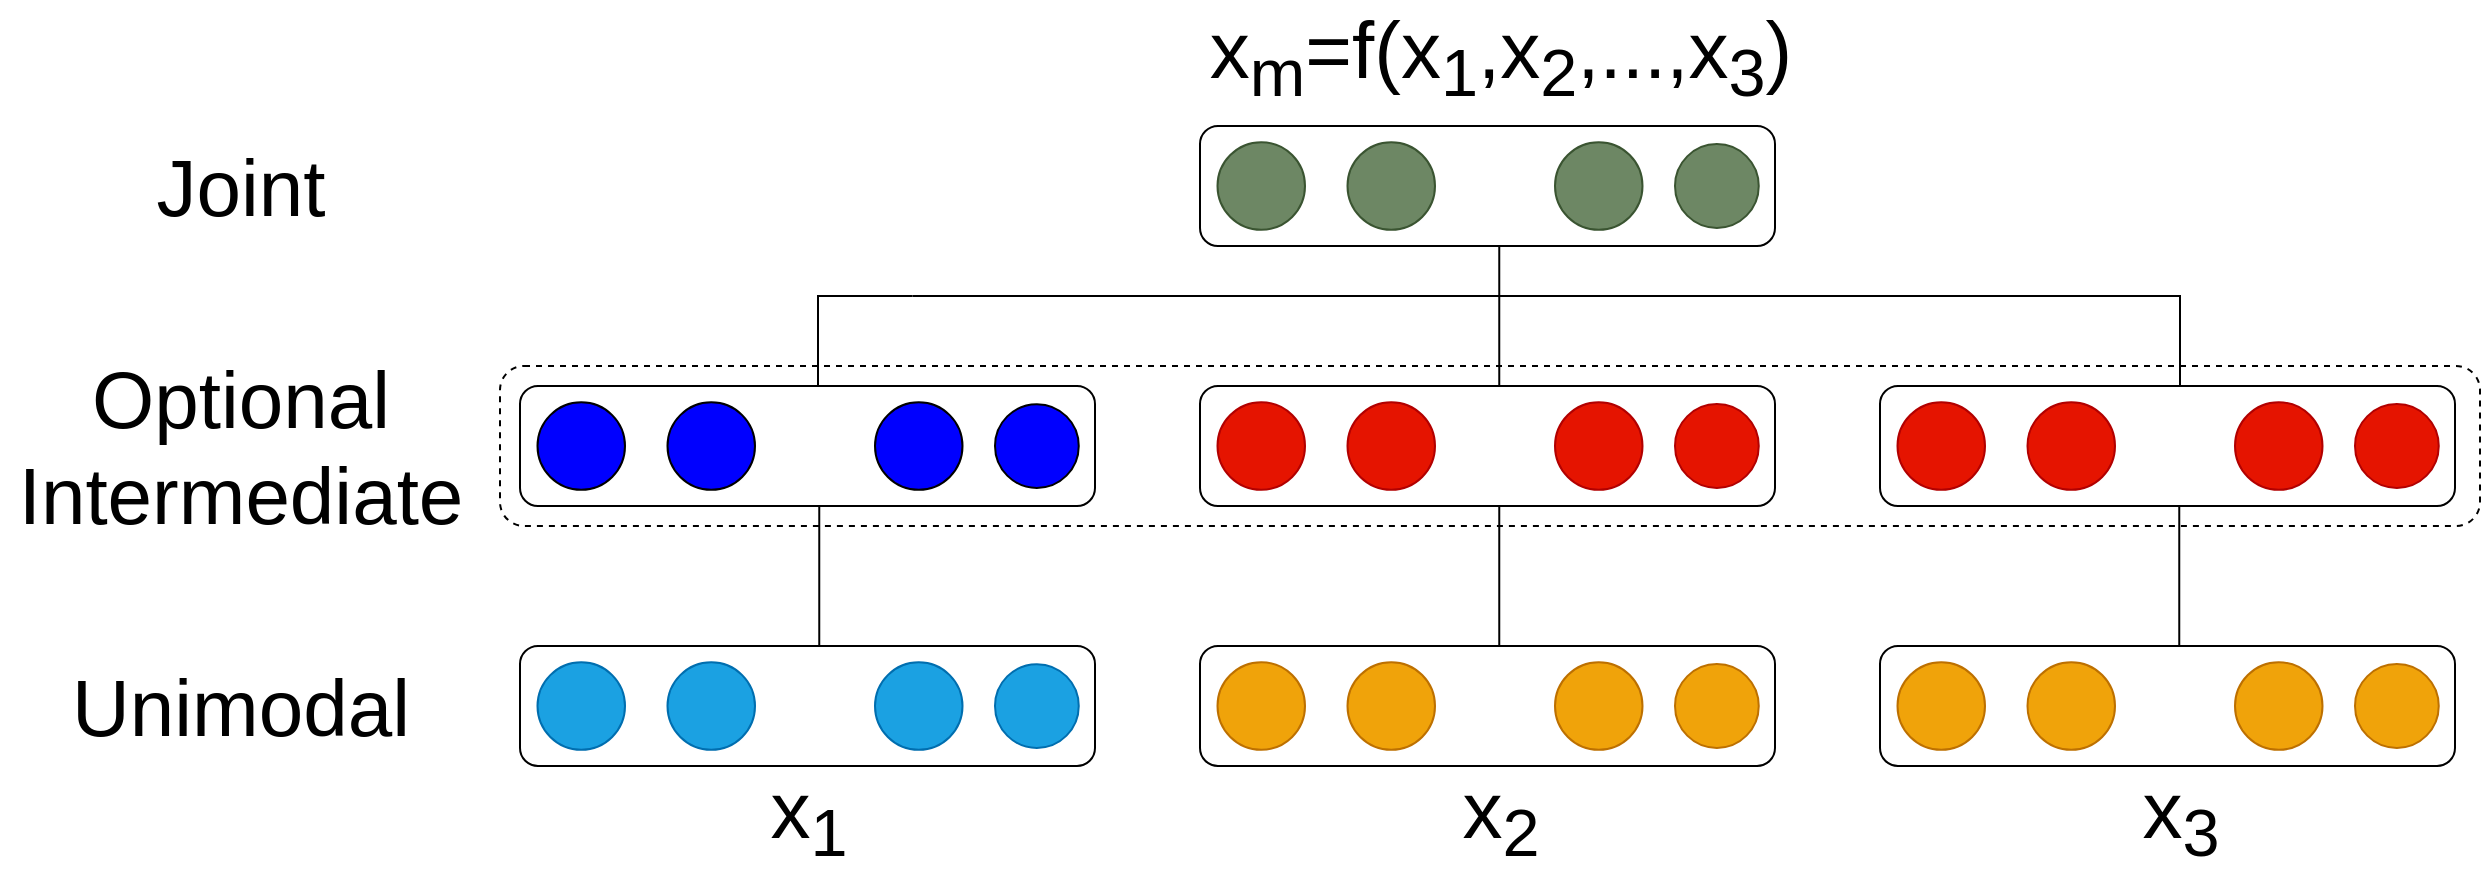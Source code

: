 <mxfile version="13.6.10" type="device"><diagram id="prtHgNgQTEPvFCAcTncT" name="Page-1"><mxGraphModel dx="2425.5" dy="2341.5" grid="1" gridSize="10" guides="1" tooltips="1" connect="1" arrows="0" fold="1" page="1" pageScale="1.5" pageWidth="827" pageHeight="1169" math="1" shadow="0"><root><mxCell id="0"/><mxCell id="1" parent="0"/><mxCell id="TjanTtP_xBQP6yGw44zn-1" value="" style="rounded=1;whiteSpace=wrap;html=1;fillColor=none;" vertex="1" parent="1"><mxGeometry x="240" y="40" width="287.5" height="60" as="geometry"/></mxCell><mxCell id="TjanTtP_xBQP6yGw44zn-4" value="" style="ellipse;whiteSpace=wrap;html=1;aspect=fixed;fillColor=#6d8764;strokeColor=#3A5431;fontColor=#ffffff;" vertex="1" parent="1"><mxGeometry x="248.75" y="48.13" width="43.75" height="43.75" as="geometry"/></mxCell><mxCell id="TjanTtP_xBQP6yGw44zn-17" value="" style="shape=image;html=1;verticalAlign=top;verticalLabelPosition=bottom;labelBackgroundColor=#ffffff;imageAspect=0;aspect=fixed;image=https://cdn2.iconfinder.com/data/icons/pinpoint-interface/48/dots-128.png;fillColor=#FF0000;" vertex="1" parent="1"><mxGeometry x="372.5" y="52.88" width="34.25" height="34.25" as="geometry"/></mxCell><mxCell id="TjanTtP_xBQP6yGw44zn-24" value="" style="ellipse;whiteSpace=wrap;html=1;aspect=fixed;fillColor=#6d8764;strokeColor=#3A5431;fontColor=#ffffff;" vertex="1" parent="1"><mxGeometry x="313.75" y="48.13" width="43.75" height="43.75" as="geometry"/></mxCell><mxCell id="TjanTtP_xBQP6yGw44zn-25" value="" style="ellipse;whiteSpace=wrap;html=1;aspect=fixed;fillColor=#6d8764;strokeColor=#3A5431;fontColor=#ffffff;" vertex="1" parent="1"><mxGeometry x="417.5" y="48.13" width="43.75" height="43.75" as="geometry"/></mxCell><mxCell id="TjanTtP_xBQP6yGw44zn-26" value="" style="ellipse;whiteSpace=wrap;html=1;aspect=fixed;fillColor=#6d8764;strokeColor=#3A5431;fontColor=#ffffff;" vertex="1" parent="1"><mxGeometry x="477.5" y="49.06" width="41.88" height="41.88" as="geometry"/></mxCell><mxCell id="TjanTtP_xBQP6yGw44zn-27" value="" style="rounded=1;whiteSpace=wrap;html=1;fillColor=none;dashed=1;" vertex="1" parent="1"><mxGeometry x="-110" y="160" width="990" height="80" as="geometry"/></mxCell><mxCell id="TjanTtP_xBQP6yGw44zn-40" value="" style="rounded=1;whiteSpace=wrap;html=1;fillColor=none;" vertex="1" parent="1"><mxGeometry x="240" y="170" width="287.5" height="60" as="geometry"/></mxCell><mxCell id="TjanTtP_xBQP6yGw44zn-41" value="" style="ellipse;whiteSpace=wrap;html=1;aspect=fixed;fillColor=#e51400;strokeColor=#B20000;fontColor=#ffffff;" vertex="1" parent="1"><mxGeometry x="248.75" y="178.13" width="43.75" height="43.75" as="geometry"/></mxCell><mxCell id="TjanTtP_xBQP6yGw44zn-42" value="" style="shape=image;html=1;verticalAlign=top;verticalLabelPosition=bottom;labelBackgroundColor=#ffffff;imageAspect=0;aspect=fixed;image=https://cdn2.iconfinder.com/data/icons/pinpoint-interface/48/dots-128.png;fillColor=#FF0000;" vertex="1" parent="1"><mxGeometry x="372.5" y="182.88" width="34.25" height="34.25" as="geometry"/></mxCell><mxCell id="TjanTtP_xBQP6yGw44zn-43" value="" style="ellipse;whiteSpace=wrap;html=1;aspect=fixed;fillColor=#e51400;strokeColor=#B20000;fontColor=#ffffff;" vertex="1" parent="1"><mxGeometry x="313.75" y="178.13" width="43.75" height="43.75" as="geometry"/></mxCell><mxCell id="TjanTtP_xBQP6yGw44zn-44" value="" style="ellipse;whiteSpace=wrap;html=1;aspect=fixed;fillColor=#e51400;strokeColor=#B20000;fontColor=#ffffff;" vertex="1" parent="1"><mxGeometry x="417.5" y="178.13" width="43.75" height="43.75" as="geometry"/></mxCell><mxCell id="TjanTtP_xBQP6yGw44zn-45" value="" style="ellipse;whiteSpace=wrap;html=1;aspect=fixed;fillColor=#e51400;strokeColor=#B20000;fontColor=#ffffff;" vertex="1" parent="1"><mxGeometry x="477.5" y="179.06" width="41.88" height="41.88" as="geometry"/></mxCell><mxCell id="TjanTtP_xBQP6yGw44zn-46" value="" style="rounded=1;whiteSpace=wrap;html=1;fillColor=none;" vertex="1" parent="1"><mxGeometry x="580" y="170" width="287.5" height="60" as="geometry"/></mxCell><mxCell id="TjanTtP_xBQP6yGw44zn-47" value="" style="ellipse;whiteSpace=wrap;html=1;aspect=fixed;fillColor=#e51400;strokeColor=#B20000;fontColor=#ffffff;" vertex="1" parent="1"><mxGeometry x="588.75" y="178.13" width="43.75" height="43.75" as="geometry"/></mxCell><mxCell id="TjanTtP_xBQP6yGw44zn-48" value="" style="shape=image;html=1;verticalAlign=top;verticalLabelPosition=bottom;labelBackgroundColor=#ffffff;imageAspect=0;aspect=fixed;image=https://cdn2.iconfinder.com/data/icons/pinpoint-interface/48/dots-128.png;fillColor=#FF0000;" vertex="1" parent="1"><mxGeometry x="712.5" y="182.88" width="34.25" height="34.25" as="geometry"/></mxCell><mxCell id="TjanTtP_xBQP6yGw44zn-49" value="" style="ellipse;whiteSpace=wrap;html=1;aspect=fixed;fillColor=#e51400;strokeColor=#B20000;fontColor=#ffffff;" vertex="1" parent="1"><mxGeometry x="653.75" y="178.13" width="43.75" height="43.75" as="geometry"/></mxCell><mxCell id="TjanTtP_xBQP6yGw44zn-50" value="" style="ellipse;whiteSpace=wrap;html=1;aspect=fixed;fillColor=#e51400;strokeColor=#B20000;fontColor=#ffffff;" vertex="1" parent="1"><mxGeometry x="757.5" y="178.13" width="43.75" height="43.75" as="geometry"/></mxCell><mxCell id="TjanTtP_xBQP6yGw44zn-51" value="" style="ellipse;whiteSpace=wrap;html=1;aspect=fixed;fillColor=#e51400;strokeColor=#B20000;fontColor=#ffffff;" vertex="1" parent="1"><mxGeometry x="817.5" y="179.06" width="41.88" height="41.88" as="geometry"/></mxCell><mxCell id="TjanTtP_xBQP6yGw44zn-58" value="" style="rounded=1;whiteSpace=wrap;html=1;fillColor=none;" vertex="1" parent="1"><mxGeometry x="-100" y="170.01" width="287.5" height="60" as="geometry"/></mxCell><mxCell id="TjanTtP_xBQP6yGw44zn-59" value="" style="ellipse;whiteSpace=wrap;html=1;aspect=fixed;fillColor=#0000FF;" vertex="1" parent="1"><mxGeometry x="-91.25" y="178.14" width="43.75" height="43.75" as="geometry"/></mxCell><mxCell id="TjanTtP_xBQP6yGw44zn-60" value="" style="shape=image;html=1;verticalAlign=top;verticalLabelPosition=bottom;labelBackgroundColor=#ffffff;imageAspect=0;aspect=fixed;image=https://cdn2.iconfinder.com/data/icons/pinpoint-interface/48/dots-128.png;fillColor=#FF0000;" vertex="1" parent="1"><mxGeometry x="32.5" y="182.89" width="34.25" height="34.25" as="geometry"/></mxCell><mxCell id="TjanTtP_xBQP6yGw44zn-61" value="" style="ellipse;whiteSpace=wrap;html=1;aspect=fixed;fillColor=#0000FF;" vertex="1" parent="1"><mxGeometry x="-26.25" y="178.14" width="43.75" height="43.75" as="geometry"/></mxCell><mxCell id="TjanTtP_xBQP6yGw44zn-62" value="" style="ellipse;whiteSpace=wrap;html=1;aspect=fixed;fillColor=#0000FF;" vertex="1" parent="1"><mxGeometry x="77.5" y="178.14" width="43.75" height="43.75" as="geometry"/></mxCell><mxCell id="TjanTtP_xBQP6yGw44zn-63" value="" style="ellipse;whiteSpace=wrap;html=1;aspect=fixed;fillColor=#0000FF;" vertex="1" parent="1"><mxGeometry x="137.5" y="179.07" width="41.88" height="41.88" as="geometry"/></mxCell><mxCell id="TjanTtP_xBQP6yGw44zn-155" value="" style="rounded=1;whiteSpace=wrap;html=1;fillColor=none;" vertex="1" parent="1"><mxGeometry x="240" y="300" width="287.5" height="60" as="geometry"/></mxCell><mxCell id="TjanTtP_xBQP6yGw44zn-156" value="" style="ellipse;whiteSpace=wrap;html=1;aspect=fixed;fillColor=#f0a30a;strokeColor=#BD7000;fontColor=#ffffff;" vertex="1" parent="1"><mxGeometry x="248.75" y="308.13" width="43.75" height="43.75" as="geometry"/></mxCell><mxCell id="TjanTtP_xBQP6yGw44zn-157" value="" style="shape=image;html=1;verticalAlign=top;verticalLabelPosition=bottom;labelBackgroundColor=#ffffff;imageAspect=0;aspect=fixed;image=https://cdn2.iconfinder.com/data/icons/pinpoint-interface/48/dots-128.png;fillColor=#FF0000;" vertex="1" parent="1"><mxGeometry x="372.5" y="312.88" width="34.25" height="34.25" as="geometry"/></mxCell><mxCell id="TjanTtP_xBQP6yGw44zn-158" value="" style="ellipse;whiteSpace=wrap;html=1;aspect=fixed;fillColor=#f0a30a;strokeColor=#BD7000;fontColor=#ffffff;" vertex="1" parent="1"><mxGeometry x="313.75" y="308.13" width="43.75" height="43.75" as="geometry"/></mxCell><mxCell id="TjanTtP_xBQP6yGw44zn-159" value="" style="ellipse;whiteSpace=wrap;html=1;aspect=fixed;fillColor=#f0a30a;strokeColor=#BD7000;fontColor=#ffffff;" vertex="1" parent="1"><mxGeometry x="417.5" y="308.13" width="43.75" height="43.75" as="geometry"/></mxCell><mxCell id="TjanTtP_xBQP6yGw44zn-160" value="" style="ellipse;whiteSpace=wrap;html=1;aspect=fixed;fillColor=#f0a30a;strokeColor=#BD7000;fontColor=#ffffff;" vertex="1" parent="1"><mxGeometry x="477.5" y="309.06" width="41.88" height="41.88" as="geometry"/></mxCell><mxCell id="TjanTtP_xBQP6yGw44zn-161" value="" style="rounded=1;whiteSpace=wrap;html=1;fillColor=none;" vertex="1" parent="1"><mxGeometry x="580" y="300" width="287.5" height="60" as="geometry"/></mxCell><mxCell id="TjanTtP_xBQP6yGw44zn-162" value="" style="ellipse;whiteSpace=wrap;html=1;aspect=fixed;fillColor=#f0a30a;strokeColor=#BD7000;fontColor=#ffffff;" vertex="1" parent="1"><mxGeometry x="588.75" y="308.13" width="43.75" height="43.75" as="geometry"/></mxCell><mxCell id="TjanTtP_xBQP6yGw44zn-163" value="" style="shape=image;html=1;verticalAlign=top;verticalLabelPosition=bottom;labelBackgroundColor=#ffffff;imageAspect=0;aspect=fixed;image=https://cdn2.iconfinder.com/data/icons/pinpoint-interface/48/dots-128.png;fillColor=#FF0000;" vertex="1" parent="1"><mxGeometry x="712.5" y="312.88" width="34.25" height="34.25" as="geometry"/></mxCell><mxCell id="TjanTtP_xBQP6yGw44zn-164" value="" style="ellipse;whiteSpace=wrap;html=1;aspect=fixed;fillColor=#f0a30a;strokeColor=#BD7000;fontColor=#ffffff;" vertex="1" parent="1"><mxGeometry x="653.75" y="308.13" width="43.75" height="43.75" as="geometry"/></mxCell><mxCell id="TjanTtP_xBQP6yGw44zn-165" value="" style="ellipse;whiteSpace=wrap;html=1;aspect=fixed;fillColor=#f0a30a;strokeColor=#BD7000;fontColor=#ffffff;" vertex="1" parent="1"><mxGeometry x="757.5" y="308.13" width="43.75" height="43.75" as="geometry"/></mxCell><mxCell id="TjanTtP_xBQP6yGw44zn-166" value="" style="ellipse;whiteSpace=wrap;html=1;aspect=fixed;fillColor=#f0a30a;strokeColor=#BD7000;fontColor=#ffffff;" vertex="1" parent="1"><mxGeometry x="817.5" y="309.06" width="41.88" height="41.88" as="geometry"/></mxCell><mxCell id="TjanTtP_xBQP6yGw44zn-167" value="" style="rounded=1;whiteSpace=wrap;html=1;fillColor=none;" vertex="1" parent="1"><mxGeometry x="-100" y="300.01" width="287.5" height="60" as="geometry"/></mxCell><mxCell id="TjanTtP_xBQP6yGw44zn-168" value="" style="ellipse;whiteSpace=wrap;html=1;aspect=fixed;fillColor=#1ba1e2;strokeColor=#006EAF;fontColor=#ffffff;" vertex="1" parent="1"><mxGeometry x="-91.25" y="308.14" width="43.75" height="43.75" as="geometry"/></mxCell><mxCell id="TjanTtP_xBQP6yGw44zn-169" value="" style="shape=image;html=1;verticalAlign=top;verticalLabelPosition=bottom;labelBackgroundColor=#ffffff;imageAspect=0;aspect=fixed;image=https://cdn2.iconfinder.com/data/icons/pinpoint-interface/48/dots-128.png;fillColor=#FF0000;" vertex="1" parent="1"><mxGeometry x="32.5" y="312.89" width="34.25" height="34.25" as="geometry"/></mxCell><mxCell id="TjanTtP_xBQP6yGw44zn-170" value="" style="ellipse;whiteSpace=wrap;html=1;aspect=fixed;fillColor=#1ba1e2;strokeColor=#006EAF;fontColor=#ffffff;" vertex="1" parent="1"><mxGeometry x="-26.25" y="308.14" width="43.75" height="43.75" as="geometry"/></mxCell><mxCell id="TjanTtP_xBQP6yGw44zn-171" value="" style="ellipse;whiteSpace=wrap;html=1;aspect=fixed;fillColor=#1ba1e2;strokeColor=#006EAF;fontColor=#ffffff;" vertex="1" parent="1"><mxGeometry x="77.5" y="308.14" width="43.75" height="43.75" as="geometry"/></mxCell><mxCell id="TjanTtP_xBQP6yGw44zn-172" value="" style="ellipse;whiteSpace=wrap;html=1;aspect=fixed;fillColor=#1ba1e2;strokeColor=#006EAF;fontColor=#ffffff;" vertex="1" parent="1"><mxGeometry x="137.5" y="309.07" width="41.88" height="41.88" as="geometry"/></mxCell><mxCell id="TjanTtP_xBQP6yGw44zn-180" value="" style="line;strokeWidth=4;direction=south;html=1;perimeter=backbonePerimeter;points=[];outlineConnect=0;fillColor=none;strokeColor=none;" vertex="1" parent="1"><mxGeometry x="384.63" y="100" width="10" height="70" as="geometry"/></mxCell><mxCell id="TjanTtP_xBQP6yGw44zn-188" value="" style="line;strokeWidth=1;direction=south;html=1;fillColor=none;" vertex="1" parent="1"><mxGeometry x="384.63" y="100" width="10" height="70" as="geometry"/></mxCell><mxCell id="TjanTtP_xBQP6yGw44zn-189" value="" style="line;strokeWidth=1;direction=south;html=1;fillColor=none;" vertex="1" parent="1"><mxGeometry x="44.63" y="230" width="10" height="70" as="geometry"/></mxCell><mxCell id="TjanTtP_xBQP6yGw44zn-190" value="" style="line;strokeWidth=1;direction=south;html=1;fillColor=none;" vertex="1" parent="1"><mxGeometry x="384.63" y="230.01" width="10" height="69.99" as="geometry"/></mxCell><mxCell id="TjanTtP_xBQP6yGw44zn-191" value="" style="line;strokeWidth=1;direction=south;html=1;fillColor=none;" vertex="1" parent="1"><mxGeometry x="724.63" y="230.01" width="10" height="69.99" as="geometry"/></mxCell><mxCell id="TjanTtP_xBQP6yGw44zn-192" value="" style="shape=filledEdge;rounded=0;fixDash=1;endArrow=none;strokeWidth=1;fillColor=#ffffff;edgeStyle=orthogonalEdgeStyle;entryX=0;entryY=0.5;entryDx=0;entryDy=0;entryPerimeter=0;" edge="1" parent="1" source="TjanTtP_xBQP6yGw44zn-58" target="TjanTtP_xBQP6yGw44zn-194"><mxGeometry width="60" height="40" relative="1" as="geometry"><mxPoint x="54.63" y="155" as="sourcePoint"/><mxPoint x="130" y="128" as="targetPoint"/><Array as="points"><mxPoint x="49" y="125"/></Array></mxGeometry></mxCell><mxCell id="TjanTtP_xBQP6yGw44zn-194" value="" style="line;strokeWidth=1;html=1;fillColor=none;" vertex="1" parent="1"><mxGeometry x="96.25" y="120" width="573.75" height="10" as="geometry"/></mxCell><mxCell id="TjanTtP_xBQP6yGw44zn-196" value="" style="shape=filledEdge;rounded=0;fixDash=1;endArrow=none;strokeWidth=1;fillColor=#ffffff;edgeStyle=orthogonalEdgeStyle;exitX=1;exitY=0.5;exitDx=0;exitDy=0;exitPerimeter=0;" edge="1" parent="1" source="TjanTtP_xBQP6yGw44zn-194"><mxGeometry width="60" height="40" relative="1" as="geometry"><mxPoint x="777.13" y="120" as="sourcePoint"/><mxPoint x="730" y="170" as="targetPoint"/><Array as="points"><mxPoint x="730" y="125"/><mxPoint x="730" y="170"/></Array></mxGeometry></mxCell><mxCell id="TjanTtP_xBQP6yGw44zn-198" value="&lt;font style=&quot;font-size: 40px&quot;&gt;x&lt;sub&gt;m&lt;/sub&gt;=f(x&lt;sub&gt;1&lt;/sub&gt;,x&lt;sub&gt;2&lt;/sub&gt;,...,x&lt;sub&gt;3&lt;/sub&gt;)&lt;/font&gt;" style="text;html=1;resizable=0;autosize=1;align=center;verticalAlign=middle;points=[];fillColor=none;strokeColor=none;rounded=0;" vertex="1" parent="1"><mxGeometry x="234.63" y="-10" width="310" height="30" as="geometry"/></mxCell><mxCell id="TjanTtP_xBQP6yGw44zn-199" value="&lt;font style=&quot;font-size: 40px&quot;&gt;x&lt;sub&gt;1&lt;/sub&gt;&lt;/font&gt;" style="text;html=1;resizable=0;autosize=1;align=center;verticalAlign=middle;points=[];fillColor=none;strokeColor=none;rounded=0;" vertex="1" parent="1"><mxGeometry x="18.75" y="370" width="50" height="30" as="geometry"/></mxCell><mxCell id="TjanTtP_xBQP6yGw44zn-200" value="&lt;font style=&quot;font-size: 40px&quot;&gt;x&lt;sub&gt;3&lt;/sub&gt;&lt;/font&gt;" style="text;html=1;resizable=0;autosize=1;align=center;verticalAlign=middle;points=[];fillColor=none;strokeColor=none;rounded=0;" vertex="1" parent="1"><mxGeometry x="704.63" y="370" width="50" height="30" as="geometry"/></mxCell><mxCell id="TjanTtP_xBQP6yGw44zn-201" value="&lt;font style=&quot;font-size: 40px&quot;&gt;x&lt;sub&gt;2&lt;/sub&gt;&lt;/font&gt;" style="text;html=1;resizable=0;autosize=1;align=center;verticalAlign=middle;points=[];fillColor=none;strokeColor=none;rounded=0;" vertex="1" parent="1"><mxGeometry x="364.63" y="370" width="50" height="30" as="geometry"/></mxCell><mxCell id="TjanTtP_xBQP6yGw44zn-202" value="&lt;font style=&quot;font-size: 40px&quot;&gt;Joint&lt;/font&gt;" style="text;html=1;resizable=0;autosize=1;align=center;verticalAlign=middle;points=[];fillColor=none;strokeColor=none;rounded=0;" vertex="1" parent="1"><mxGeometry x="-290" y="55" width="100" height="30" as="geometry"/></mxCell><mxCell id="TjanTtP_xBQP6yGw44zn-203" value="&lt;div style=&quot;font-size: 40px&quot;&gt;&lt;font style=&quot;font-size: 40px&quot;&gt;Optional&lt;/font&gt;&lt;/div&gt;&lt;div style=&quot;font-size: 40px&quot;&gt;&lt;font style=&quot;font-size: 40px&quot;&gt;Intermediate&lt;/font&gt;&lt;/div&gt;" style="text;html=1;resizable=0;autosize=1;align=center;verticalAlign=middle;points=[];fillColor=none;strokeColor=none;rounded=0;" vertex="1" parent="1"><mxGeometry x="-360" y="185" width="240" height="30" as="geometry"/></mxCell><mxCell id="TjanTtP_xBQP6yGw44zn-204" value="&lt;font style=&quot;font-size: 40px&quot;&gt;Unimodal&lt;/font&gt;" style="text;html=1;resizable=0;autosize=1;align=center;verticalAlign=middle;points=[];fillColor=none;strokeColor=none;rounded=0;" vertex="1" parent="1"><mxGeometry x="-330" y="315" width="180" height="30" as="geometry"/></mxCell></root></mxGraphModel></diagram></mxfile>